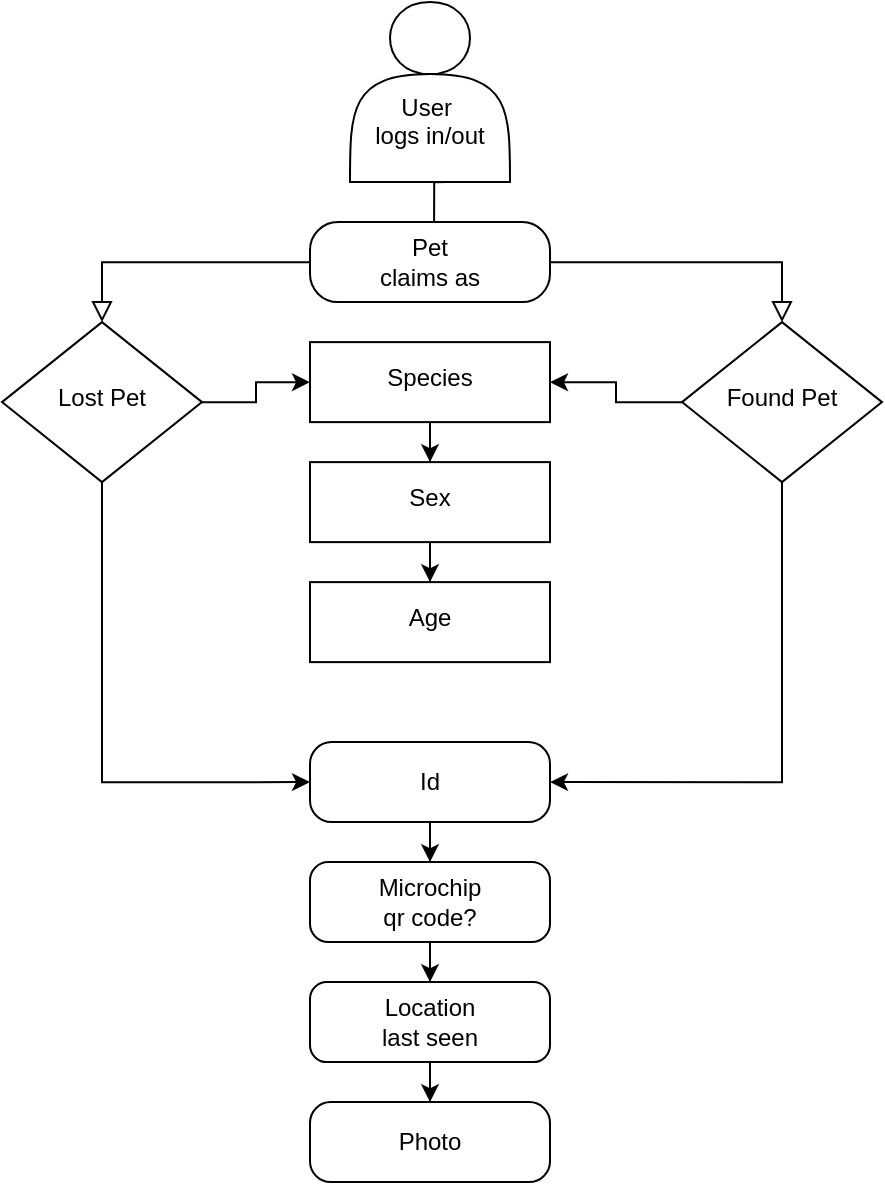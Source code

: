 <mxfile version="18.0.6" type="github">
  <diagram id="C5RBs43oDa-KdzZeNtuy" name="Page-1">
    <mxGraphModel dx="2585" dy="1371" grid="1" gridSize="10" guides="1" tooltips="1" connect="1" arrows="1" fold="1" page="1" pageScale="1" pageWidth="827" pageHeight="1169" math="0" shadow="0">
      <root>
        <mxCell id="WIyWlLk6GJQsqaUBKTNV-0" />
        <mxCell id="WIyWlLk6GJQsqaUBKTNV-1" parent="WIyWlLk6GJQsqaUBKTNV-0" />
        <mxCell id="WIyWlLk6GJQsqaUBKTNV-2" value="" style="rounded=0;html=1;jettySize=auto;orthogonalLoop=1;fontSize=11;endArrow=block;endFill=0;endSize=8;strokeWidth=1;shadow=0;labelBackgroundColor=none;edgeStyle=orthogonalEdgeStyle;" parent="WIyWlLk6GJQsqaUBKTNV-1" source="WIyWlLk6GJQsqaUBKTNV-3" target="WIyWlLk6GJQsqaUBKTNV-6" edge="1">
          <mxGeometry relative="1" as="geometry" />
        </mxCell>
        <mxCell id="Z0KAt07NpcqvbO9-bu92-32" value="" style="edgeStyle=orthogonalEdgeStyle;rounded=0;orthogonalLoop=1;jettySize=auto;html=1;entryX=0;entryY=0.5;entryDx=0;entryDy=0;exitX=0.5;exitY=1;exitDx=0;exitDy=0;" edge="1" parent="WIyWlLk6GJQsqaUBKTNV-1" source="WIyWlLk6GJQsqaUBKTNV-6" target="WIyWlLk6GJQsqaUBKTNV-7">
          <mxGeometry relative="1" as="geometry" />
        </mxCell>
        <mxCell id="Z0KAt07NpcqvbO9-bu92-37" value="" style="edgeStyle=orthogonalEdgeStyle;rounded=0;orthogonalLoop=1;jettySize=auto;html=1;" edge="1" parent="WIyWlLk6GJQsqaUBKTNV-1" source="WIyWlLk6GJQsqaUBKTNV-6" target="Z0KAt07NpcqvbO9-bu92-36">
          <mxGeometry relative="1" as="geometry" />
        </mxCell>
        <mxCell id="WIyWlLk6GJQsqaUBKTNV-6" value="Lost Pet" style="rhombus;whiteSpace=wrap;html=1;shadow=0;fontFamily=Helvetica;fontSize=12;align=center;strokeWidth=1;spacing=6;spacingTop=-4;" parent="WIyWlLk6GJQsqaUBKTNV-1" vertex="1">
          <mxGeometry x="194" y="380.06" width="100" height="80" as="geometry" />
        </mxCell>
        <mxCell id="Z0KAt07NpcqvbO9-bu92-6" style="edgeStyle=orthogonalEdgeStyle;rounded=0;orthogonalLoop=1;jettySize=auto;html=1;exitX=0.5;exitY=1;exitDx=0;exitDy=0;" edge="1" parent="WIyWlLk6GJQsqaUBKTNV-1">
          <mxGeometry relative="1" as="geometry">
            <mxPoint x="554" y="370.06" as="sourcePoint" />
            <mxPoint x="554" y="370.06" as="targetPoint" />
          </mxGeometry>
        </mxCell>
        <mxCell id="Z0KAt07NpcqvbO9-bu92-11" value="" style="rounded=0;html=1;jettySize=auto;orthogonalLoop=1;fontSize=11;endArrow=block;endFill=0;endSize=8;strokeWidth=1;shadow=0;labelBackgroundColor=none;edgeStyle=orthogonalEdgeStyle;" edge="1" parent="WIyWlLk6GJQsqaUBKTNV-1" target="Z0KAt07NpcqvbO9-bu92-12" source="WIyWlLk6GJQsqaUBKTNV-3">
          <mxGeometry relative="1" as="geometry">
            <mxPoint x="484.0" y="260.06" as="sourcePoint" />
          </mxGeometry>
        </mxCell>
        <mxCell id="Z0KAt07NpcqvbO9-bu92-33" value="" style="edgeStyle=orthogonalEdgeStyle;rounded=0;orthogonalLoop=1;jettySize=auto;html=1;entryX=1;entryY=0.5;entryDx=0;entryDy=0;exitX=0.5;exitY=1;exitDx=0;exitDy=0;" edge="1" parent="WIyWlLk6GJQsqaUBKTNV-1" source="Z0KAt07NpcqvbO9-bu92-12" target="WIyWlLk6GJQsqaUBKTNV-7">
          <mxGeometry relative="1" as="geometry" />
        </mxCell>
        <mxCell id="Z0KAt07NpcqvbO9-bu92-38" value="" style="edgeStyle=orthogonalEdgeStyle;rounded=0;orthogonalLoop=1;jettySize=auto;html=1;" edge="1" parent="WIyWlLk6GJQsqaUBKTNV-1" source="Z0KAt07NpcqvbO9-bu92-12" target="Z0KAt07NpcqvbO9-bu92-36">
          <mxGeometry relative="1" as="geometry" />
        </mxCell>
        <mxCell id="Z0KAt07NpcqvbO9-bu92-12" value="Found Pet" style="rhombus;whiteSpace=wrap;html=1;shadow=0;fontFamily=Helvetica;fontSize=12;align=center;strokeWidth=1;spacing=6;spacingTop=-4;" vertex="1" parent="WIyWlLk6GJQsqaUBKTNV-1">
          <mxGeometry x="534" y="380.06" width="100" height="80" as="geometry" />
        </mxCell>
        <mxCell id="Z0KAt07NpcqvbO9-bu92-22" value="" style="edgeStyle=orthogonalEdgeStyle;rounded=0;orthogonalLoop=1;jettySize=auto;html=1;" edge="1" parent="WIyWlLk6GJQsqaUBKTNV-1" source="WIyWlLk6GJQsqaUBKTNV-7" target="Z0KAt07NpcqvbO9-bu92-21">
          <mxGeometry relative="1" as="geometry" />
        </mxCell>
        <mxCell id="WIyWlLk6GJQsqaUBKTNV-7" value="Id" style="rounded=1;whiteSpace=wrap;html=1;fontSize=12;glass=0;strokeWidth=1;shadow=0;arcSize=27;" parent="WIyWlLk6GJQsqaUBKTNV-1" vertex="1">
          <mxGeometry x="348" y="590.06" width="120" height="40" as="geometry" />
        </mxCell>
        <mxCell id="Z0KAt07NpcqvbO9-bu92-35" value="" style="edgeStyle=orthogonalEdgeStyle;rounded=0;orthogonalLoop=1;jettySize=auto;html=1;" edge="1" parent="WIyWlLk6GJQsqaUBKTNV-1" source="Z0KAt07NpcqvbO9-bu92-21" target="Z0KAt07NpcqvbO9-bu92-34">
          <mxGeometry relative="1" as="geometry" />
        </mxCell>
        <mxCell id="Z0KAt07NpcqvbO9-bu92-21" value="Microchip&lt;br&gt;qr code?" style="rounded=1;whiteSpace=wrap;html=1;fontSize=12;glass=0;strokeWidth=1;shadow=0;arcSize=23;" vertex="1" parent="WIyWlLk6GJQsqaUBKTNV-1">
          <mxGeometry x="348" y="650.06" width="120" height="40" as="geometry" />
        </mxCell>
        <mxCell id="WIyWlLk6GJQsqaUBKTNV-3" value="Pet&lt;br&gt;claims as" style="rounded=1;whiteSpace=wrap;html=1;fontSize=12;glass=0;strokeWidth=1;shadow=0;arcSize=35;" parent="WIyWlLk6GJQsqaUBKTNV-1" vertex="1">
          <mxGeometry x="348" y="330.06" width="120" height="40" as="geometry" />
        </mxCell>
        <mxCell id="Z0KAt07NpcqvbO9-bu92-29" value="" style="edgeStyle=orthogonalEdgeStyle;rounded=0;orthogonalLoop=1;jettySize=auto;html=1;endArrow=none;" edge="1" parent="WIyWlLk6GJQsqaUBKTNV-1">
          <mxGeometry relative="1" as="geometry">
            <mxPoint x="416" y="310.06" as="sourcePoint" />
            <mxPoint x="410.059" y="330.06" as="targetPoint" />
          </mxGeometry>
        </mxCell>
        <mxCell id="Z0KAt07NpcqvbO9-bu92-44" value="" style="edgeStyle=orthogonalEdgeStyle;rounded=0;orthogonalLoop=1;jettySize=auto;html=1;" edge="1" parent="WIyWlLk6GJQsqaUBKTNV-1" source="Z0KAt07NpcqvbO9-bu92-34" target="Z0KAt07NpcqvbO9-bu92-43">
          <mxGeometry relative="1" as="geometry" />
        </mxCell>
        <mxCell id="Z0KAt07NpcqvbO9-bu92-34" value="Location&lt;br&gt;last seen" style="rounded=1;whiteSpace=wrap;html=1;fontSize=12;glass=0;strokeWidth=1;shadow=0;arcSize=21;" vertex="1" parent="WIyWlLk6GJQsqaUBKTNV-1">
          <mxGeometry x="348" y="710.06" width="120" height="40" as="geometry" />
        </mxCell>
        <mxCell id="Z0KAt07NpcqvbO9-bu92-40" value="" style="edgeStyle=orthogonalEdgeStyle;rounded=0;orthogonalLoop=1;jettySize=auto;html=1;" edge="1" parent="WIyWlLk6GJQsqaUBKTNV-1" source="Z0KAt07NpcqvbO9-bu92-36" target="Z0KAt07NpcqvbO9-bu92-39">
          <mxGeometry relative="1" as="geometry" />
        </mxCell>
        <mxCell id="Z0KAt07NpcqvbO9-bu92-36" value="Species" style="whiteSpace=wrap;html=1;shadow=0;strokeWidth=1;spacing=6;spacingTop=-4;" vertex="1" parent="WIyWlLk6GJQsqaUBKTNV-1">
          <mxGeometry x="348" y="390.06" width="120" height="40" as="geometry" />
        </mxCell>
        <mxCell id="Z0KAt07NpcqvbO9-bu92-42" value="" style="edgeStyle=orthogonalEdgeStyle;rounded=0;orthogonalLoop=1;jettySize=auto;html=1;" edge="1" parent="WIyWlLk6GJQsqaUBKTNV-1" source="Z0KAt07NpcqvbO9-bu92-39" target="Z0KAt07NpcqvbO9-bu92-41">
          <mxGeometry relative="1" as="geometry" />
        </mxCell>
        <mxCell id="Z0KAt07NpcqvbO9-bu92-39" value="Sex" style="whiteSpace=wrap;html=1;shadow=0;strokeWidth=1;spacing=6;spacingTop=-4;" vertex="1" parent="WIyWlLk6GJQsqaUBKTNV-1">
          <mxGeometry x="348" y="450.06" width="120" height="40" as="geometry" />
        </mxCell>
        <mxCell id="Z0KAt07NpcqvbO9-bu92-41" value="Age" style="whiteSpace=wrap;html=1;shadow=0;strokeWidth=1;spacing=6;spacingTop=-4;" vertex="1" parent="WIyWlLk6GJQsqaUBKTNV-1">
          <mxGeometry x="348" y="510.06" width="120" height="40" as="geometry" />
        </mxCell>
        <mxCell id="Z0KAt07NpcqvbO9-bu92-43" value="Photo" style="rounded=1;whiteSpace=wrap;html=1;fontSize=12;glass=0;strokeWidth=1;shadow=0;arcSize=26;" vertex="1" parent="WIyWlLk6GJQsqaUBKTNV-1">
          <mxGeometry x="348" y="770.06" width="120" height="40" as="geometry" />
        </mxCell>
        <mxCell id="Z0KAt07NpcqvbO9-bu92-46" value="&lt;span style=&quot;&quot;&gt;&lt;br&gt;&lt;br&gt;User&amp;nbsp;&lt;/span&gt;&lt;br style=&quot;&quot;&gt;&lt;span style=&quot;&quot;&gt;logs in/out&lt;/span&gt;" style="shape=actor;whiteSpace=wrap;html=1;" vertex="1" parent="WIyWlLk6GJQsqaUBKTNV-1">
          <mxGeometry x="368" y="220.06" width="80" height="90" as="geometry" />
        </mxCell>
      </root>
    </mxGraphModel>
  </diagram>
</mxfile>
